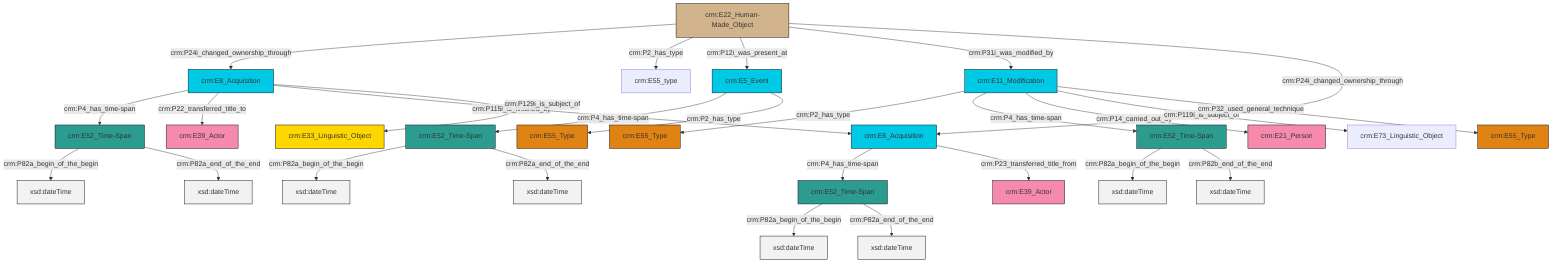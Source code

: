 graph TD
classDef Literal fill:#f2f2f2,stroke:#000000;
classDef CRM_Entity fill:#FFFFFF,stroke:#000000;
classDef Temporal_Entity fill:#00C9E6, stroke:#000000;
classDef Type fill:#E18312, stroke:#000000;
classDef Time-Span fill:#2C9C91, stroke:#000000;
classDef Appellation fill:#FFEB7F, stroke:#000000;
classDef Place fill:#008836, stroke:#000000;
classDef Persistent_Item fill:#B266B2, stroke:#000000;
classDef Conceptual_Object fill:#FFD700, stroke:#000000;
classDef Physical_Thing fill:#D2B48C, stroke:#000000;
classDef Actor fill:#f58aad, stroke:#000000;
classDef PC_Classes fill:#4ce600, stroke:#000000;
classDef Multi fill:#cccccc,stroke:#000000;

0["crm:E52_Time-Span"]:::Time-Span -->|crm:P82a_begin_of_the_begin| 1[xsd:dateTime]:::Literal
4["crm:E22_Human-Made_Object"]:::Physical_Thing -->|crm:P24i_changed_ownership_through| 5["crm:E8_Acquisition"]:::Temporal_Entity
8["crm:E11_Modification"]:::Temporal_Entity -->|crm:P2_has_type| 9["crm:E55_Type"]:::Type
8["crm:E11_Modification"]:::Temporal_Entity -->|crm:P4_has_time-span| 10["crm:E52_Time-Span"]:::Time-Span
0["crm:E52_Time-Span"]:::Time-Span -->|crm:P82a_end_of_the_end| 12[xsd:dateTime]:::Literal
5["crm:E8_Acquisition"]:::Temporal_Entity -->|crm:P4_has_time-span| 0["crm:E52_Time-Span"]:::Time-Span
5["crm:E8_Acquisition"]:::Temporal_Entity -->|crm:P22_transferred_title_to| 13["crm:E39_Actor"]:::Actor
4["crm:E22_Human-Made_Object"]:::Physical_Thing -->|crm:P2_has_type| 14["crm:E55_type"]:::Default
15["crm:E52_Time-Span"]:::Time-Span -->|crm:P82a_begin_of_the_begin| 16[xsd:dateTime]:::Literal
6["crm:E5_Event"]:::Temporal_Entity -->|crm:P4_has_time-span| 21["crm:E52_Time-Span"]:::Time-Span
15["crm:E52_Time-Span"]:::Time-Span -->|crm:P82a_end_of_the_end| 22[xsd:dateTime]:::Literal
10["crm:E52_Time-Span"]:::Time-Span -->|crm:P82a_begin_of_the_begin| 25[xsd:dateTime]:::Literal
5["crm:E8_Acquisition"]:::Temporal_Entity -->|crm:P115i_is_finished_by| 2["crm:E8_Acquisition"]:::Temporal_Entity
21["crm:E52_Time-Span"]:::Time-Span -->|crm:P82a_begin_of_the_begin| 26[xsd:dateTime]:::Literal
8["crm:E11_Modification"]:::Temporal_Entity -->|crm:P14_carried_out_by| 27["crm:E21_Person"]:::Actor
21["crm:E52_Time-Span"]:::Time-Span -->|crm:P82a_end_of_the_end| 30[xsd:dateTime]:::Literal
4["crm:E22_Human-Made_Object"]:::Physical_Thing -->|crm:P12i_was_present_at| 6["crm:E5_Event"]:::Temporal_Entity
6["crm:E5_Event"]:::Temporal_Entity -->|crm:P2_has_type| 23["crm:E55_Type"]:::Type
8["crm:E11_Modification"]:::Temporal_Entity -->|crm:P119i_is_subject_of| 34["crm:E73_Linguistic_Object"]:::Default
2["crm:E8_Acquisition"]:::Temporal_Entity -->|crm:P4_has_time-span| 15["crm:E52_Time-Span"]:::Time-Span
8["crm:E11_Modification"]:::Temporal_Entity -->|crm:P32_used_general_technique| 17["crm:E55_Type"]:::Type
10["crm:E52_Time-Span"]:::Time-Span -->|crm:P82b_end_of_the_end| 36[xsd:dateTime]:::Literal
2["crm:E8_Acquisition"]:::Temporal_Entity -->|crm:P23_transferred_title_from| 28["crm:E39_Actor"]:::Actor
4["crm:E22_Human-Made_Object"]:::Physical_Thing -->|crm:P31i_was_modified_by| 8["crm:E11_Modification"]:::Temporal_Entity
4["crm:E22_Human-Made_Object"]:::Physical_Thing -->|crm:P24i_changed_ownership_through| 2["crm:E8_Acquisition"]:::Temporal_Entity
5["crm:E8_Acquisition"]:::Temporal_Entity -->|crm:P129i_is_subject_of| 19["crm:E33_Linguistic_Object"]:::Conceptual_Object